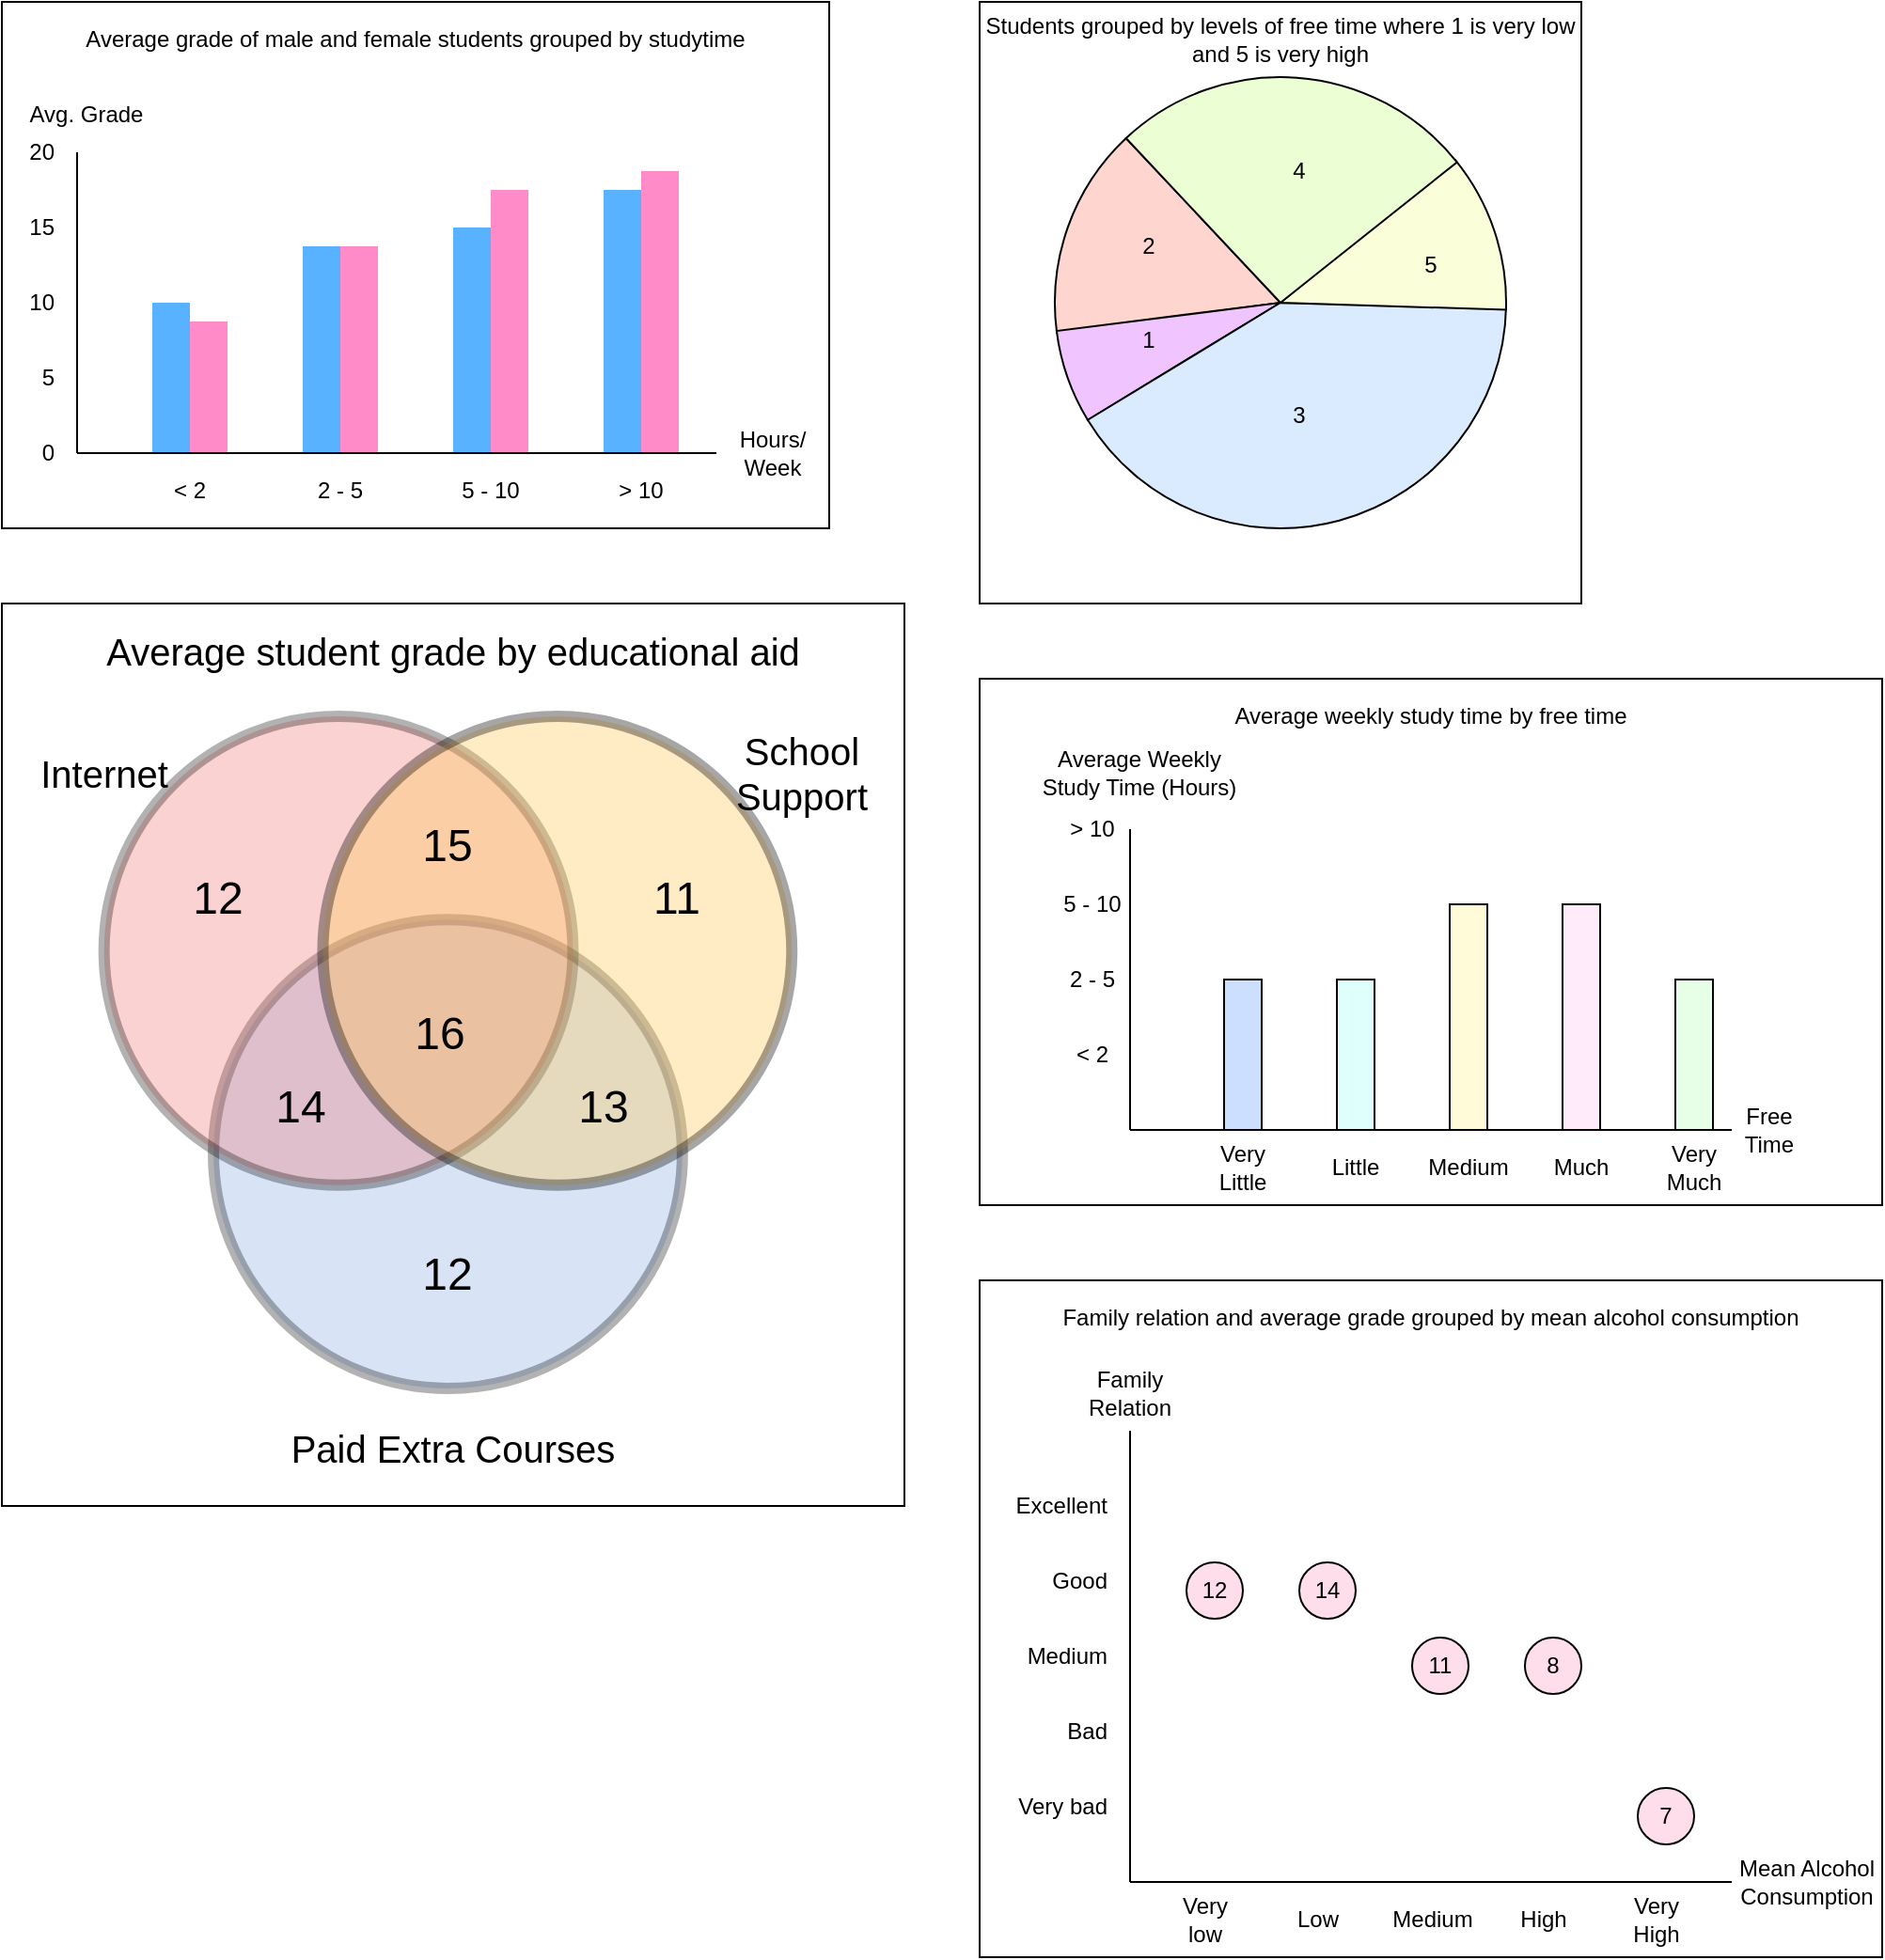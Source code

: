 <mxfile version="15.3.2" type="device"><diagram id="r53pXs8C-fCXtFrlxAGo" name="Page-1"><mxGraphModel dx="1394" dy="884" grid="1" gridSize="10" guides="1" tooltips="1" connect="0" arrows="1" fold="1" page="1" pageScale="1" pageWidth="827" pageHeight="1169" math="0" shadow="0"><root><mxCell id="0"/><mxCell id="1" parent="0"/><mxCell id="BtwH7W3glQNf5hRRvqTP-23" value="" style="group" parent="1" vertex="1" connectable="0"><mxGeometry x="40" y="40" width="440" height="280" as="geometry"/></mxCell><mxCell id="wSeLuFrs5_xpZ2Nql2sf-1" value="" style="rounded=0;whiteSpace=wrap;html=1;" parent="BtwH7W3glQNf5hRRvqTP-23" vertex="1"><mxGeometry width="440" height="280" as="geometry"/></mxCell><mxCell id="BtwH7W3glQNf5hRRvqTP-2" value="" style="endArrow=none;html=1;" parent="BtwH7W3glQNf5hRRvqTP-23" edge="1"><mxGeometry width="50" height="50" relative="1" as="geometry"><mxPoint x="40" y="240" as="sourcePoint"/><mxPoint x="40" y="80" as="targetPoint"/></mxGeometry></mxCell><mxCell id="BtwH7W3glQNf5hRRvqTP-3" value="&amp;lt; 2" style="text;html=1;strokeColor=none;fillColor=none;align=center;verticalAlign=middle;whiteSpace=wrap;rounded=0;" parent="BtwH7W3glQNf5hRRvqTP-23" vertex="1"><mxGeometry x="80" y="250" width="40" height="20" as="geometry"/></mxCell><mxCell id="BtwH7W3glQNf5hRRvqTP-4" value="2 - 5" style="text;html=1;strokeColor=none;fillColor=none;align=center;verticalAlign=middle;whiteSpace=wrap;rounded=0;" parent="BtwH7W3glQNf5hRRvqTP-23" vertex="1"><mxGeometry x="160" y="250" width="40" height="20" as="geometry"/></mxCell><mxCell id="BtwH7W3glQNf5hRRvqTP-5" value="5 - 10" style="text;html=1;strokeColor=none;fillColor=none;align=center;verticalAlign=middle;whiteSpace=wrap;rounded=0;" parent="BtwH7W3glQNf5hRRvqTP-23" vertex="1"><mxGeometry x="240" y="250" width="40" height="20" as="geometry"/></mxCell><mxCell id="BtwH7W3glQNf5hRRvqTP-6" value="&amp;gt; 10" style="text;html=1;strokeColor=none;fillColor=none;align=center;verticalAlign=middle;whiteSpace=wrap;rounded=0;" parent="BtwH7W3glQNf5hRRvqTP-23" vertex="1"><mxGeometry x="320" y="250" width="40" height="20" as="geometry"/></mxCell><mxCell id="BtwH7W3glQNf5hRRvqTP-7" value="Hours/&lt;br&gt;Week" style="text;html=1;strokeColor=none;fillColor=none;align=center;verticalAlign=middle;whiteSpace=wrap;rounded=0;" parent="BtwH7W3glQNf5hRRvqTP-23" vertex="1"><mxGeometry x="390" y="225" width="40" height="30" as="geometry"/></mxCell><mxCell id="BtwH7W3glQNf5hRRvqTP-8" value="Avg. Grade" style="text;html=1;strokeColor=none;fillColor=none;align=center;verticalAlign=middle;whiteSpace=wrap;rounded=0;" parent="BtwH7W3glQNf5hRRvqTP-23" vertex="1"><mxGeometry y="50" width="90" height="20" as="geometry"/></mxCell><mxCell id="BtwH7W3glQNf5hRRvqTP-9" value="20" style="text;html=1;strokeColor=none;fillColor=none;align=right;verticalAlign=middle;whiteSpace=wrap;rounded=0;" parent="BtwH7W3glQNf5hRRvqTP-23" vertex="1"><mxGeometry y="70" width="30" height="20" as="geometry"/></mxCell><mxCell id="BtwH7W3glQNf5hRRvqTP-10" value="0" style="text;html=1;strokeColor=none;fillColor=none;align=right;verticalAlign=middle;whiteSpace=wrap;rounded=0;" parent="BtwH7W3glQNf5hRRvqTP-23" vertex="1"><mxGeometry y="230" width="30" height="20" as="geometry"/></mxCell><mxCell id="BtwH7W3glQNf5hRRvqTP-11" value="10" style="text;html=1;strokeColor=none;fillColor=none;align=right;verticalAlign=middle;whiteSpace=wrap;rounded=0;" parent="BtwH7W3glQNf5hRRvqTP-23" vertex="1"><mxGeometry y="150" width="30" height="20" as="geometry"/></mxCell><mxCell id="BtwH7W3glQNf5hRRvqTP-12" value="15" style="text;html=1;strokeColor=none;fillColor=none;align=right;verticalAlign=middle;whiteSpace=wrap;rounded=0;" parent="BtwH7W3glQNf5hRRvqTP-23" vertex="1"><mxGeometry y="110" width="30" height="20" as="geometry"/></mxCell><mxCell id="BtwH7W3glQNf5hRRvqTP-13" value="5" style="text;html=1;strokeColor=none;fillColor=none;align=right;verticalAlign=middle;whiteSpace=wrap;rounded=0;" parent="BtwH7W3glQNf5hRRvqTP-23" vertex="1"><mxGeometry y="190" width="30" height="20" as="geometry"/></mxCell><mxCell id="BtwH7W3glQNf5hRRvqTP-14" value="" style="rounded=0;whiteSpace=wrap;html=1;strokeColor=none;fillColor=#59B2FF;" parent="BtwH7W3glQNf5hRRvqTP-23" vertex="1"><mxGeometry x="80" y="160" width="20" height="80" as="geometry"/></mxCell><mxCell id="BtwH7W3glQNf5hRRvqTP-15" value="" style="rounded=0;whiteSpace=wrap;html=1;strokeColor=none;fillColor=#FF8CC9;" parent="BtwH7W3glQNf5hRRvqTP-23" vertex="1"><mxGeometry x="100" y="170" width="20" height="70" as="geometry"/></mxCell><mxCell id="BtwH7W3glQNf5hRRvqTP-16" value="" style="rounded=0;whiteSpace=wrap;html=1;strokeColor=none;fillColor=#59B2FF;" parent="BtwH7W3glQNf5hRRvqTP-23" vertex="1"><mxGeometry x="160" y="130" width="20" height="110" as="geometry"/></mxCell><mxCell id="BtwH7W3glQNf5hRRvqTP-17" value="" style="rounded=0;whiteSpace=wrap;html=1;strokeColor=none;fillColor=#FF8CC9;" parent="BtwH7W3glQNf5hRRvqTP-23" vertex="1"><mxGeometry x="180" y="130" width="20" height="110" as="geometry"/></mxCell><mxCell id="BtwH7W3glQNf5hRRvqTP-18" value="" style="rounded=0;whiteSpace=wrap;html=1;strokeColor=none;fillColor=#59B2FF;" parent="BtwH7W3glQNf5hRRvqTP-23" vertex="1"><mxGeometry x="240" y="120" width="20" height="120" as="geometry"/></mxCell><mxCell id="BtwH7W3glQNf5hRRvqTP-19" value="" style="rounded=0;whiteSpace=wrap;html=1;strokeColor=none;fillColor=#FF8CC9;" parent="BtwH7W3glQNf5hRRvqTP-23" vertex="1"><mxGeometry x="260" y="100" width="20" height="140" as="geometry"/></mxCell><mxCell id="BtwH7W3glQNf5hRRvqTP-20" value="" style="rounded=0;whiteSpace=wrap;html=1;strokeColor=none;fillColor=#59B2FF;" parent="BtwH7W3glQNf5hRRvqTP-23" vertex="1"><mxGeometry x="320" y="100" width="20" height="140" as="geometry"/></mxCell><mxCell id="BtwH7W3glQNf5hRRvqTP-21" value="" style="rounded=0;whiteSpace=wrap;html=1;strokeColor=none;fillColor=#FF8CC9;" parent="BtwH7W3glQNf5hRRvqTP-23" vertex="1"><mxGeometry x="340" y="90" width="20" height="150" as="geometry"/></mxCell><mxCell id="BtwH7W3glQNf5hRRvqTP-1" value="" style="endArrow=none;html=1;" parent="BtwH7W3glQNf5hRRvqTP-23" edge="1"><mxGeometry width="50" height="50" relative="1" as="geometry"><mxPoint x="40" y="240" as="sourcePoint"/><mxPoint x="380" y="240" as="targetPoint"/></mxGeometry></mxCell><mxCell id="BtwH7W3glQNf5hRRvqTP-22" value="Average grade of male and female students grouped by studytime" style="text;html=1;strokeColor=none;fillColor=none;align=center;verticalAlign=middle;whiteSpace=wrap;rounded=0;" parent="BtwH7W3glQNf5hRRvqTP-23" vertex="1"><mxGeometry y="10" width="440" height="20" as="geometry"/></mxCell><mxCell id="BtwH7W3glQNf5hRRvqTP-78" value="" style="group" parent="1" vertex="1" connectable="0"><mxGeometry x="40" y="360" width="480" height="480" as="geometry"/></mxCell><mxCell id="BtwH7W3glQNf5hRRvqTP-74" value="" style="rounded=0;whiteSpace=wrap;html=1;fontSize=24;fontColor=#000000;strokeColor=default;fillColor=default;" parent="BtwH7W3glQNf5hRRvqTP-78" vertex="1"><mxGeometry width="480" height="480" as="geometry"/></mxCell><mxCell id="BtwH7W3glQNf5hRRvqTP-73" value="" style="group" parent="BtwH7W3glQNf5hRRvqTP-78" vertex="1" connectable="0"><mxGeometry x="10" y="60" width="460" height="420" as="geometry"/></mxCell><mxCell id="BtwH7W3glQNf5hRRvqTP-54" value="" style="ellipse;whiteSpace=wrap;html=1;rounded=1;shadow=0;comic=0;strokeColor=default;strokeWidth=6;fillColor=#7EA6E0;fontSize=20;fontColor=#000000;opacity=30;fontStyle=0" parent="BtwH7W3glQNf5hRRvqTP-73" vertex="1"><mxGeometry x="102.53" y="108.07" width="249.398" height="249.393" as="geometry"/></mxCell><mxCell id="BtwH7W3glQNf5hRRvqTP-55" value="" style="ellipse;whiteSpace=wrap;html=1;rounded=1;shadow=0;comic=0;strokeColor=default;strokeWidth=6;fillColor=#EA6B66;fontSize=20;fontColor=#000000;opacity=30;fontStyle=0" parent="BtwH7W3glQNf5hRRvqTP-73" vertex="1"><mxGeometry x="44.337" width="249.398" height="249.393" as="geometry"/></mxCell><mxCell id="BtwH7W3glQNf5hRRvqTP-56" value="" style="ellipse;whiteSpace=wrap;html=1;rounded=1;shadow=0;comic=0;strokeColor=default;strokeWidth=6;fillColor=#FFC757;fontSize=20;fontColor=#000000;fontStyle=0;opacity=35;" parent="BtwH7W3glQNf5hRRvqTP-73" vertex="1"><mxGeometry x="160.723" width="249.398" height="249.393" as="geometry"/></mxCell><mxCell id="BtwH7W3glQNf5hRRvqTP-62" value="12" style="text;html=1;strokeColor=none;fillColor=none;align=center;verticalAlign=middle;whiteSpace=wrap;rounded=1;shadow=0;comic=0;fontSize=24;fontColor=#000000;arcSize=0;fontStyle=0" parent="BtwH7W3glQNf5hRRvqTP-73" vertex="1"><mxGeometry x="83.133" y="74.818" width="44.337" height="44.337" as="geometry"/></mxCell><mxCell id="BtwH7W3glQNf5hRRvqTP-64" value="11" style="text;html=1;strokeColor=none;fillColor=none;align=center;verticalAlign=middle;whiteSpace=wrap;rounded=1;shadow=0;comic=0;fontSize=24;fontColor=#000000;arcSize=0;fontStyle=0" parent="BtwH7W3glQNf5hRRvqTP-73" vertex="1"><mxGeometry x="326.988" y="74.818" width="44.337" height="44.337" as="geometry"/></mxCell><mxCell id="BtwH7W3glQNf5hRRvqTP-65" value="16" style="text;html=1;strokeColor=none;fillColor=none;align=center;verticalAlign=middle;whiteSpace=wrap;rounded=1;shadow=0;comic=0;fontSize=24;fontColor=#000000;arcSize=0;fontStyle=0" parent="BtwH7W3glQNf5hRRvqTP-73" vertex="1"><mxGeometry x="201.181" y="146.865" width="44.337" height="44.337" as="geometry"/></mxCell><mxCell id="BtwH7W3glQNf5hRRvqTP-66" value="15" style="text;html=1;strokeColor=none;fillColor=none;align=center;verticalAlign=middle;whiteSpace=wrap;rounded=1;shadow=0;comic=0;fontSize=24;fontColor=#000000;arcSize=0;fontStyle=0" parent="BtwH7W3glQNf5hRRvqTP-73" vertex="1"><mxGeometry x="205.06" y="47.108" width="44.337" height="44.337" as="geometry"/></mxCell><mxCell id="BtwH7W3glQNf5hRRvqTP-67" value="14" style="text;html=1;strokeColor=none;fillColor=none;align=center;verticalAlign=middle;whiteSpace=wrap;rounded=1;shadow=0;comic=0;fontSize=24;fontColor=#000000;arcSize=0;fontStyle=0" parent="BtwH7W3glQNf5hRRvqTP-73" vertex="1"><mxGeometry x="127.47" y="185.659" width="44.337" height="44.337" as="geometry"/></mxCell><mxCell id="BtwH7W3glQNf5hRRvqTP-68" value="13" style="text;html=1;strokeColor=none;fillColor=none;align=center;verticalAlign=middle;whiteSpace=wrap;rounded=1;shadow=0;comic=0;fontSize=24;fontColor=#000000;arcSize=0;fontStyle=0" parent="BtwH7W3glQNf5hRRvqTP-73" vertex="1"><mxGeometry x="288.193" y="185.659" width="44.337" height="44.337" as="geometry"/></mxCell><mxCell id="BtwH7W3glQNf5hRRvqTP-69" value="12" style="text;html=1;strokeColor=none;fillColor=none;align=center;verticalAlign=middle;whiteSpace=wrap;rounded=1;shadow=0;comic=0;fontSize=24;fontColor=#000000;arcSize=0;fontStyle=0" parent="BtwH7W3glQNf5hRRvqTP-73" vertex="1"><mxGeometry x="205.06" y="274.332" width="44.337" height="44.337" as="geometry"/></mxCell><mxCell id="BtwH7W3glQNf5hRRvqTP-70" value="Internet" style="text;html=1;strokeColor=none;fillColor=none;align=center;verticalAlign=middle;whiteSpace=wrap;rounded=1;shadow=0;comic=0;fontSize=20;fontColor=#000000;arcSize=0;fontStyle=0" parent="BtwH7W3glQNf5hRRvqTP-73" vertex="1"><mxGeometry y="8.313" width="88.675" height="44.337" as="geometry"/></mxCell><mxCell id="BtwH7W3glQNf5hRRvqTP-71" value="School Support" style="text;html=1;strokeColor=none;fillColor=none;align=center;verticalAlign=middle;whiteSpace=wrap;rounded=1;shadow=0;comic=0;fontSize=20;fontColor=#000000;arcSize=0;fontStyle=0" parent="BtwH7W3glQNf5hRRvqTP-73" vertex="1"><mxGeometry x="371.325" y="8.313" width="88.675" height="44.337" as="geometry"/></mxCell><mxCell id="BtwH7W3glQNf5hRRvqTP-72" value="Paid Extra Courses" style="text;html=1;strokeColor=none;fillColor=none;align=center;verticalAlign=middle;whiteSpace=wrap;rounded=1;shadow=0;comic=0;fontSize=20;fontColor=#000000;arcSize=0;fontStyle=0" parent="BtwH7W3glQNf5hRRvqTP-73" vertex="1"><mxGeometry x="130" y="357.46" width="200" height="62.54" as="geometry"/></mxCell><mxCell id="BtwH7W3glQNf5hRRvqTP-77" value="Average student grade by educational aid" style="text;html=1;strokeColor=none;fillColor=none;align=center;verticalAlign=middle;whiteSpace=wrap;rounded=0;fontSize=20;fontColor=#000000;" parent="BtwH7W3glQNf5hRRvqTP-78" vertex="1"><mxGeometry width="480" height="50" as="geometry"/></mxCell><mxCell id="A4pogEYTs61_o80sSZYs-8" value="" style="group" parent="1" vertex="1" connectable="0"><mxGeometry x="560" y="40" width="320" height="320" as="geometry"/></mxCell><mxCell id="A4pogEYTs61_o80sSZYs-7" value="" style="rounded=0;whiteSpace=wrap;html=1;hachureGap=4;pointerEvents=0;fillColor=#FFFFFF;" parent="A4pogEYTs61_o80sSZYs-8" vertex="1"><mxGeometry width="320" height="320" as="geometry"/></mxCell><mxCell id="BtwH7W3glQNf5hRRvqTP-90" value="" style="verticalLabelPosition=bottom;verticalAlign=top;html=1;shape=mxgraph.basic.pie;startAngle=0.729;endAngle=0.88;fontSize=12;fontColor=#000000;strokeColor=default;fillColor=#FFD5CF;" parent="A4pogEYTs61_o80sSZYs-8" vertex="1"><mxGeometry x="40" y="40" width="240" height="240" as="geometry"/></mxCell><mxCell id="BtwH7W3glQNf5hRRvqTP-91" value="" style="verticalLabelPosition=bottom;verticalAlign=top;html=1;shape=mxgraph.basic.pie;startAngle=0.663;endAngle=0.73;fontSize=12;fontColor=#000000;strokeColor=default;fillColor=#EFC4FF;" parent="A4pogEYTs61_o80sSZYs-8" vertex="1"><mxGeometry x="40" y="40" width="240" height="240" as="geometry"/></mxCell><mxCell id="BtwH7W3glQNf5hRRvqTP-92" value="" style="verticalLabelPosition=bottom;verticalAlign=top;html=1;shape=mxgraph.basic.pie;startAngle=0.253;endAngle=0.663;fontSize=12;fontColor=#000000;strokeColor=default;fillColor=#DBEBFF;" parent="A4pogEYTs61_o80sSZYs-8" vertex="1"><mxGeometry x="40" y="40" width="240" height="240" as="geometry"/></mxCell><mxCell id="BtwH7W3glQNf5hRRvqTP-93" value="" style="verticalLabelPosition=bottom;verticalAlign=top;html=1;shape=mxgraph.basic.pie;startAngle=0.141;endAngle=0.255;fontSize=12;fontColor=#000000;strokeColor=default;fillColor=#FBFFD9;" parent="A4pogEYTs61_o80sSZYs-8" vertex="1"><mxGeometry x="40" y="40" width="240" height="240" as="geometry"/></mxCell><mxCell id="BtwH7W3glQNf5hRRvqTP-94" value="" style="verticalLabelPosition=bottom;verticalAlign=top;html=1;shape=mxgraph.basic.pie;startAngle=0.88;endAngle=0.143;fontSize=12;fontColor=#000000;strokeColor=default;fillColor=#ECFFD4;" parent="A4pogEYTs61_o80sSZYs-8" vertex="1"><mxGeometry x="40" y="40" width="240" height="240" as="geometry"/></mxCell><mxCell id="A4pogEYTs61_o80sSZYs-1" value="4" style="text;html=1;strokeColor=none;fillColor=none;align=center;verticalAlign=middle;whiteSpace=wrap;rounded=0;hachureGap=4;pointerEvents=0;" parent="A4pogEYTs61_o80sSZYs-8" vertex="1"><mxGeometry x="150" y="80" width="40" height="20" as="geometry"/></mxCell><mxCell id="A4pogEYTs61_o80sSZYs-2" value="3" style="text;html=1;strokeColor=none;fillColor=none;align=center;verticalAlign=middle;whiteSpace=wrap;rounded=0;hachureGap=4;pointerEvents=0;" parent="A4pogEYTs61_o80sSZYs-8" vertex="1"><mxGeometry x="150" y="210" width="40" height="20" as="geometry"/></mxCell><mxCell id="A4pogEYTs61_o80sSZYs-3" value="2" style="text;html=1;strokeColor=none;fillColor=none;align=center;verticalAlign=middle;whiteSpace=wrap;rounded=0;hachureGap=4;pointerEvents=0;" parent="A4pogEYTs61_o80sSZYs-8" vertex="1"><mxGeometry x="70" y="120" width="40" height="20" as="geometry"/></mxCell><mxCell id="A4pogEYTs61_o80sSZYs-4" value="5" style="text;html=1;strokeColor=none;fillColor=none;align=center;verticalAlign=middle;whiteSpace=wrap;rounded=0;hachureGap=4;pointerEvents=0;" parent="A4pogEYTs61_o80sSZYs-8" vertex="1"><mxGeometry x="220" y="130" width="40" height="20" as="geometry"/></mxCell><mxCell id="A4pogEYTs61_o80sSZYs-5" value="1" style="text;html=1;strokeColor=none;fillColor=none;align=center;verticalAlign=middle;whiteSpace=wrap;rounded=0;hachureGap=4;pointerEvents=0;" parent="A4pogEYTs61_o80sSZYs-8" vertex="1"><mxGeometry x="70" y="170" width="40" height="20" as="geometry"/></mxCell><mxCell id="A4pogEYTs61_o80sSZYs-6" value="Students grouped by levels of free time where 1 is very low and 5 is very high" style="text;html=1;strokeColor=none;fillColor=none;align=center;verticalAlign=middle;whiteSpace=wrap;rounded=0;hachureGap=4;pointerEvents=0;" parent="A4pogEYTs61_o80sSZYs-8" vertex="1"><mxGeometry width="320" height="40" as="geometry"/></mxCell><mxCell id="A4pogEYTs61_o80sSZYs-33" value="" style="group" parent="1" vertex="1" connectable="0"><mxGeometry x="560" y="400" width="480" height="280" as="geometry"/></mxCell><mxCell id="BtwH7W3glQNf5hRRvqTP-48" value="" style="rounded=0;whiteSpace=wrap;html=1;fillColor=#FFFFFF;" parent="A4pogEYTs61_o80sSZYs-33" vertex="1"><mxGeometry width="480" height="280" as="geometry"/></mxCell><mxCell id="A4pogEYTs61_o80sSZYs-9" value="" style="endArrow=none;html=1;startSize=14;endSize=14;sourcePerimeterSpacing=8;targetPerimeterSpacing=8;" parent="A4pogEYTs61_o80sSZYs-33" edge="1"><mxGeometry width="50" height="50" relative="1" as="geometry"><mxPoint x="80" y="240" as="sourcePoint"/><mxPoint x="400" y="240" as="targetPoint"/></mxGeometry></mxCell><mxCell id="A4pogEYTs61_o80sSZYs-10" value="" style="endArrow=none;html=1;startSize=14;endSize=14;sourcePerimeterSpacing=8;targetPerimeterSpacing=8;" parent="A4pogEYTs61_o80sSZYs-33" edge="1"><mxGeometry width="50" height="50" relative="1" as="geometry"><mxPoint x="80" y="240" as="sourcePoint"/><mxPoint x="80" y="80" as="targetPoint"/></mxGeometry></mxCell><mxCell id="A4pogEYTs61_o80sSZYs-11" value="Very Little" style="text;html=1;strokeColor=none;fillColor=none;align=center;verticalAlign=middle;whiteSpace=wrap;rounded=0;hachureGap=4;pointerEvents=0;" parent="A4pogEYTs61_o80sSZYs-33" vertex="1"><mxGeometry x="120" y="250" width="40" height="20" as="geometry"/></mxCell><mxCell id="A4pogEYTs61_o80sSZYs-12" value="Little" style="text;html=1;strokeColor=none;fillColor=none;align=center;verticalAlign=middle;whiteSpace=wrap;rounded=0;hachureGap=4;pointerEvents=0;" parent="A4pogEYTs61_o80sSZYs-33" vertex="1"><mxGeometry x="180" y="250" width="40" height="20" as="geometry"/></mxCell><mxCell id="A4pogEYTs61_o80sSZYs-15" value="Medium" style="text;html=1;strokeColor=none;fillColor=none;align=center;verticalAlign=middle;whiteSpace=wrap;rounded=0;hachureGap=4;pointerEvents=0;" parent="A4pogEYTs61_o80sSZYs-33" vertex="1"><mxGeometry x="240" y="250" width="40" height="20" as="geometry"/></mxCell><mxCell id="A4pogEYTs61_o80sSZYs-16" value="Much" style="text;html=1;strokeColor=none;fillColor=none;align=center;verticalAlign=middle;whiteSpace=wrap;rounded=0;hachureGap=4;pointerEvents=0;" parent="A4pogEYTs61_o80sSZYs-33" vertex="1"><mxGeometry x="300" y="250" width="40" height="20" as="geometry"/></mxCell><mxCell id="A4pogEYTs61_o80sSZYs-17" value="Very Much" style="text;html=1;strokeColor=none;fillColor=none;align=center;verticalAlign=middle;whiteSpace=wrap;rounded=0;hachureGap=4;pointerEvents=0;" parent="A4pogEYTs61_o80sSZYs-33" vertex="1"><mxGeometry x="360" y="250" width="40" height="20" as="geometry"/></mxCell><mxCell id="A4pogEYTs61_o80sSZYs-18" value="" style="rounded=0;whiteSpace=wrap;html=1;hachureGap=4;pointerEvents=0;fillColor=#CCDFFF;" parent="A4pogEYTs61_o80sSZYs-33" vertex="1"><mxGeometry x="130" y="160" width="20" height="80" as="geometry"/></mxCell><mxCell id="A4pogEYTs61_o80sSZYs-19" value="Free Time" style="text;html=1;strokeColor=none;fillColor=none;align=center;verticalAlign=middle;whiteSpace=wrap;rounded=0;hachureGap=4;pointerEvents=0;" parent="A4pogEYTs61_o80sSZYs-33" vertex="1"><mxGeometry x="400" y="230" width="40" height="20" as="geometry"/></mxCell><mxCell id="A4pogEYTs61_o80sSZYs-20" value="Average Weekly Study Time (Hours)" style="text;html=1;strokeColor=none;fillColor=none;align=center;verticalAlign=middle;whiteSpace=wrap;rounded=0;hachureGap=4;pointerEvents=0;" parent="A4pogEYTs61_o80sSZYs-33" vertex="1"><mxGeometry x="30" y="40" width="110" height="20" as="geometry"/></mxCell><mxCell id="A4pogEYTs61_o80sSZYs-21" value="&amp;lt; 2" style="text;html=1;strokeColor=none;fillColor=none;align=center;verticalAlign=middle;whiteSpace=wrap;rounded=0;hachureGap=4;pointerEvents=0;" parent="A4pogEYTs61_o80sSZYs-33" vertex="1"><mxGeometry x="40" y="190" width="40" height="20" as="geometry"/></mxCell><mxCell id="A4pogEYTs61_o80sSZYs-23" value="2 - 5" style="text;html=1;strokeColor=none;fillColor=none;align=center;verticalAlign=middle;whiteSpace=wrap;rounded=0;hachureGap=4;pointerEvents=0;" parent="A4pogEYTs61_o80sSZYs-33" vertex="1"><mxGeometry x="40" y="150" width="40" height="20" as="geometry"/></mxCell><mxCell id="A4pogEYTs61_o80sSZYs-24" value="5 - 10" style="text;html=1;strokeColor=none;fillColor=none;align=center;verticalAlign=middle;whiteSpace=wrap;rounded=0;hachureGap=4;pointerEvents=0;" parent="A4pogEYTs61_o80sSZYs-33" vertex="1"><mxGeometry x="40" y="110" width="40" height="20" as="geometry"/></mxCell><mxCell id="A4pogEYTs61_o80sSZYs-25" value="&amp;gt; 10" style="text;html=1;strokeColor=none;fillColor=none;align=center;verticalAlign=middle;whiteSpace=wrap;rounded=0;hachureGap=4;pointerEvents=0;" parent="A4pogEYTs61_o80sSZYs-33" vertex="1"><mxGeometry x="40" y="70" width="40" height="20" as="geometry"/></mxCell><mxCell id="A4pogEYTs61_o80sSZYs-27" value="" style="rounded=0;whiteSpace=wrap;html=1;hachureGap=4;pointerEvents=0;fillColor=#DEFFFB;" parent="A4pogEYTs61_o80sSZYs-33" vertex="1"><mxGeometry x="190" y="160" width="20" height="80" as="geometry"/></mxCell><mxCell id="A4pogEYTs61_o80sSZYs-28" value="" style="rounded=0;whiteSpace=wrap;html=1;hachureGap=4;pointerEvents=0;fillColor=#FFFBD9;" parent="A4pogEYTs61_o80sSZYs-33" vertex="1"><mxGeometry x="250" y="120" width="20" height="120" as="geometry"/></mxCell><mxCell id="A4pogEYTs61_o80sSZYs-29" value="" style="rounded=0;whiteSpace=wrap;html=1;hachureGap=4;pointerEvents=0;fillColor=#FFEBFA;" parent="A4pogEYTs61_o80sSZYs-33" vertex="1"><mxGeometry x="310" y="120" width="20" height="120" as="geometry"/></mxCell><mxCell id="A4pogEYTs61_o80sSZYs-30" value="" style="rounded=0;whiteSpace=wrap;html=1;hachureGap=4;pointerEvents=0;fillColor=#E6FFE6;" parent="A4pogEYTs61_o80sSZYs-33" vertex="1"><mxGeometry x="370" y="160" width="20" height="80" as="geometry"/></mxCell><mxCell id="A4pogEYTs61_o80sSZYs-32" value="Average weekly study time by free time" style="text;html=1;strokeColor=none;fillColor=none;align=center;verticalAlign=middle;whiteSpace=wrap;rounded=0;hachureGap=4;pointerEvents=0;" parent="A4pogEYTs61_o80sSZYs-33" vertex="1"><mxGeometry y="10" width="480" height="20" as="geometry"/></mxCell><mxCell id="A4pogEYTs61_o80sSZYs-66" value="" style="group" parent="1" vertex="1" connectable="0"><mxGeometry x="560" y="720" width="480" height="360" as="geometry"/></mxCell><mxCell id="A4pogEYTs61_o80sSZYs-64" value="" style="rounded=0;whiteSpace=wrap;html=1;hachureGap=4;pointerEvents=0;fillColor=#FFFFFF;align=right;" parent="A4pogEYTs61_o80sSZYs-66" vertex="1"><mxGeometry width="480" height="360" as="geometry"/></mxCell><mxCell id="A4pogEYTs61_o80sSZYs-34" value="" style="endArrow=none;html=1;startSize=14;endSize=14;sourcePerimeterSpacing=8;targetPerimeterSpacing=8;" parent="A4pogEYTs61_o80sSZYs-66" edge="1"><mxGeometry width="50" height="50" relative="1" as="geometry"><mxPoint x="80" y="320" as="sourcePoint"/><mxPoint x="400" y="320" as="targetPoint"/></mxGeometry></mxCell><mxCell id="A4pogEYTs61_o80sSZYs-35" value="" style="endArrow=none;html=1;startSize=14;endSize=14;sourcePerimeterSpacing=8;targetPerimeterSpacing=8;" parent="A4pogEYTs61_o80sSZYs-66" edge="1"><mxGeometry width="50" height="50" relative="1" as="geometry"><mxPoint x="80" y="320" as="sourcePoint"/><mxPoint x="80" y="80" as="targetPoint"/></mxGeometry></mxCell><mxCell id="A4pogEYTs61_o80sSZYs-36" value="Mean Alcohol Consumption" style="text;html=1;strokeColor=none;fillColor=none;align=center;verticalAlign=middle;whiteSpace=wrap;rounded=0;hachureGap=4;pointerEvents=0;" parent="A4pogEYTs61_o80sSZYs-66" vertex="1"><mxGeometry x="400" y="310" width="80" height="20" as="geometry"/></mxCell><mxCell id="A4pogEYTs61_o80sSZYs-37" value="Very low" style="text;html=1;strokeColor=none;fillColor=none;align=center;verticalAlign=middle;whiteSpace=wrap;rounded=0;hachureGap=4;pointerEvents=0;" parent="A4pogEYTs61_o80sSZYs-66" vertex="1"><mxGeometry x="100" y="330" width="40" height="20" as="geometry"/></mxCell><mxCell id="A4pogEYTs61_o80sSZYs-38" value="Low" style="text;html=1;strokeColor=none;fillColor=none;align=center;verticalAlign=middle;whiteSpace=wrap;rounded=0;hachureGap=4;pointerEvents=0;" parent="A4pogEYTs61_o80sSZYs-66" vertex="1"><mxGeometry x="160" y="330" width="40" height="20" as="geometry"/></mxCell><mxCell id="A4pogEYTs61_o80sSZYs-39" value="Medium" style="text;html=1;strokeColor=none;fillColor=none;align=center;verticalAlign=middle;whiteSpace=wrap;rounded=0;hachureGap=4;pointerEvents=0;" parent="A4pogEYTs61_o80sSZYs-66" vertex="1"><mxGeometry x="221" y="330" width="40" height="20" as="geometry"/></mxCell><mxCell id="A4pogEYTs61_o80sSZYs-40" value="High" style="text;html=1;strokeColor=none;fillColor=none;align=center;verticalAlign=middle;whiteSpace=wrap;rounded=0;hachureGap=4;pointerEvents=0;" parent="A4pogEYTs61_o80sSZYs-66" vertex="1"><mxGeometry x="280" y="330" width="40" height="20" as="geometry"/></mxCell><mxCell id="A4pogEYTs61_o80sSZYs-41" value="Very High" style="text;html=1;strokeColor=none;fillColor=none;align=center;verticalAlign=middle;whiteSpace=wrap;rounded=0;hachureGap=4;pointerEvents=0;" parent="A4pogEYTs61_o80sSZYs-66" vertex="1"><mxGeometry x="340" y="330" width="40" height="20" as="geometry"/></mxCell><mxCell id="A4pogEYTs61_o80sSZYs-42" value="Family Relation" style="text;html=1;strokeColor=none;fillColor=none;align=center;verticalAlign=middle;whiteSpace=wrap;rounded=0;hachureGap=4;pointerEvents=0;" parent="A4pogEYTs61_o80sSZYs-66" vertex="1"><mxGeometry x="60" y="50" width="40" height="20" as="geometry"/></mxCell><mxCell id="A4pogEYTs61_o80sSZYs-43" value="Very bad" style="text;html=1;strokeColor=none;fillColor=none;align=right;verticalAlign=middle;whiteSpace=wrap;rounded=0;hachureGap=4;pointerEvents=0;" parent="A4pogEYTs61_o80sSZYs-66" vertex="1"><mxGeometry x="10" y="270" width="60" height="20" as="geometry"/></mxCell><mxCell id="A4pogEYTs61_o80sSZYs-44" value="Bad" style="text;html=1;strokeColor=none;fillColor=none;align=right;verticalAlign=middle;whiteSpace=wrap;rounded=0;hachureGap=4;pointerEvents=0;" parent="A4pogEYTs61_o80sSZYs-66" vertex="1"><mxGeometry x="10" y="230" width="60" height="20" as="geometry"/></mxCell><mxCell id="A4pogEYTs61_o80sSZYs-45" value="Medium" style="text;html=1;strokeColor=none;fillColor=none;align=right;verticalAlign=middle;whiteSpace=wrap;rounded=0;hachureGap=4;pointerEvents=0;" parent="A4pogEYTs61_o80sSZYs-66" vertex="1"><mxGeometry x="10" y="190" width="60" height="20" as="geometry"/></mxCell><mxCell id="A4pogEYTs61_o80sSZYs-46" value="Good" style="text;html=1;strokeColor=none;fillColor=none;align=right;verticalAlign=middle;whiteSpace=wrap;rounded=0;hachureGap=4;pointerEvents=0;" parent="A4pogEYTs61_o80sSZYs-66" vertex="1"><mxGeometry x="10" y="150" width="60" height="20" as="geometry"/></mxCell><mxCell id="A4pogEYTs61_o80sSZYs-47" value="Excellent" style="text;html=1;strokeColor=none;fillColor=none;align=right;verticalAlign=middle;whiteSpace=wrap;rounded=0;hachureGap=4;pointerEvents=0;" parent="A4pogEYTs61_o80sSZYs-66" vertex="1"><mxGeometry x="10" y="110" width="60" height="20" as="geometry"/></mxCell><mxCell id="A4pogEYTs61_o80sSZYs-51" value="" style="group" parent="A4pogEYTs61_o80sSZYs-66" vertex="1" connectable="0"><mxGeometry x="110" y="150" width="30" height="30" as="geometry"/></mxCell><mxCell id="A4pogEYTs61_o80sSZYs-48" value="" style="ellipse;whiteSpace=wrap;html=1;aspect=fixed;hachureGap=4;pointerEvents=0;fillColor=#FFDEEC;align=right;" parent="A4pogEYTs61_o80sSZYs-51" vertex="1"><mxGeometry width="30" height="30" as="geometry"/></mxCell><mxCell id="A4pogEYTs61_o80sSZYs-49" value="12" style="text;html=1;strokeColor=none;fillColor=none;align=center;verticalAlign=middle;whiteSpace=wrap;rounded=0;hachureGap=4;pointerEvents=0;" parent="A4pogEYTs61_o80sSZYs-51" vertex="1"><mxGeometry width="30" height="30" as="geometry"/></mxCell><mxCell id="A4pogEYTs61_o80sSZYs-52" value="" style="group" parent="A4pogEYTs61_o80sSZYs-66" vertex="1" connectable="0"><mxGeometry x="170" y="150" width="30" height="30" as="geometry"/></mxCell><mxCell id="A4pogEYTs61_o80sSZYs-53" value="" style="ellipse;whiteSpace=wrap;html=1;aspect=fixed;hachureGap=4;pointerEvents=0;fillColor=#FFDEEC;align=right;" parent="A4pogEYTs61_o80sSZYs-52" vertex="1"><mxGeometry width="30" height="30" as="geometry"/></mxCell><mxCell id="A4pogEYTs61_o80sSZYs-54" value="14" style="text;html=1;strokeColor=none;fillColor=none;align=center;verticalAlign=middle;whiteSpace=wrap;rounded=0;hachureGap=4;pointerEvents=0;" parent="A4pogEYTs61_o80sSZYs-52" vertex="1"><mxGeometry width="30" height="30" as="geometry"/></mxCell><mxCell id="A4pogEYTs61_o80sSZYs-55" value="" style="group" parent="A4pogEYTs61_o80sSZYs-66" vertex="1" connectable="0"><mxGeometry x="230" y="190" width="30" height="30" as="geometry"/></mxCell><mxCell id="A4pogEYTs61_o80sSZYs-56" value="" style="ellipse;whiteSpace=wrap;html=1;aspect=fixed;hachureGap=4;pointerEvents=0;fillColor=#FFDEEC;align=right;" parent="A4pogEYTs61_o80sSZYs-55" vertex="1"><mxGeometry width="30" height="30" as="geometry"/></mxCell><mxCell id="A4pogEYTs61_o80sSZYs-57" value="11" style="text;html=1;strokeColor=none;fillColor=none;align=center;verticalAlign=middle;whiteSpace=wrap;rounded=0;hachureGap=4;pointerEvents=0;" parent="A4pogEYTs61_o80sSZYs-55" vertex="1"><mxGeometry width="30" height="30" as="geometry"/></mxCell><mxCell id="A4pogEYTs61_o80sSZYs-58" value="" style="group" parent="A4pogEYTs61_o80sSZYs-66" vertex="1" connectable="0"><mxGeometry x="290" y="190" width="30" height="30" as="geometry"/></mxCell><mxCell id="A4pogEYTs61_o80sSZYs-59" value="" style="ellipse;whiteSpace=wrap;html=1;aspect=fixed;hachureGap=4;pointerEvents=0;fillColor=#FFDEEC;align=right;" parent="A4pogEYTs61_o80sSZYs-58" vertex="1"><mxGeometry width="30" height="30" as="geometry"/></mxCell><mxCell id="A4pogEYTs61_o80sSZYs-60" value="8" style="text;html=1;strokeColor=none;fillColor=none;align=center;verticalAlign=middle;whiteSpace=wrap;rounded=0;hachureGap=4;pointerEvents=0;" parent="A4pogEYTs61_o80sSZYs-58" vertex="1"><mxGeometry width="30" height="30" as="geometry"/></mxCell><mxCell id="A4pogEYTs61_o80sSZYs-61" value="" style="group" parent="A4pogEYTs61_o80sSZYs-66" vertex="1" connectable="0"><mxGeometry x="350" y="270" width="30" height="30" as="geometry"/></mxCell><mxCell id="A4pogEYTs61_o80sSZYs-62" value="" style="ellipse;whiteSpace=wrap;html=1;aspect=fixed;hachureGap=4;pointerEvents=0;fillColor=#FFDEEC;align=right;" parent="A4pogEYTs61_o80sSZYs-61" vertex="1"><mxGeometry width="30" height="30" as="geometry"/></mxCell><mxCell id="A4pogEYTs61_o80sSZYs-63" value="7" style="text;html=1;strokeColor=none;fillColor=none;align=center;verticalAlign=middle;whiteSpace=wrap;rounded=0;hachureGap=4;pointerEvents=0;" parent="A4pogEYTs61_o80sSZYs-61" vertex="1"><mxGeometry width="30" height="30" as="geometry"/></mxCell><mxCell id="A4pogEYTs61_o80sSZYs-65" value="Family relation and average grade grouped by mean alcohol consumption" style="text;html=1;strokeColor=none;fillColor=none;align=center;verticalAlign=middle;whiteSpace=wrap;rounded=0;hachureGap=4;pointerEvents=0;" parent="A4pogEYTs61_o80sSZYs-66" vertex="1"><mxGeometry y="10" width="480" height="20" as="geometry"/></mxCell></root></mxGraphModel></diagram></mxfile>